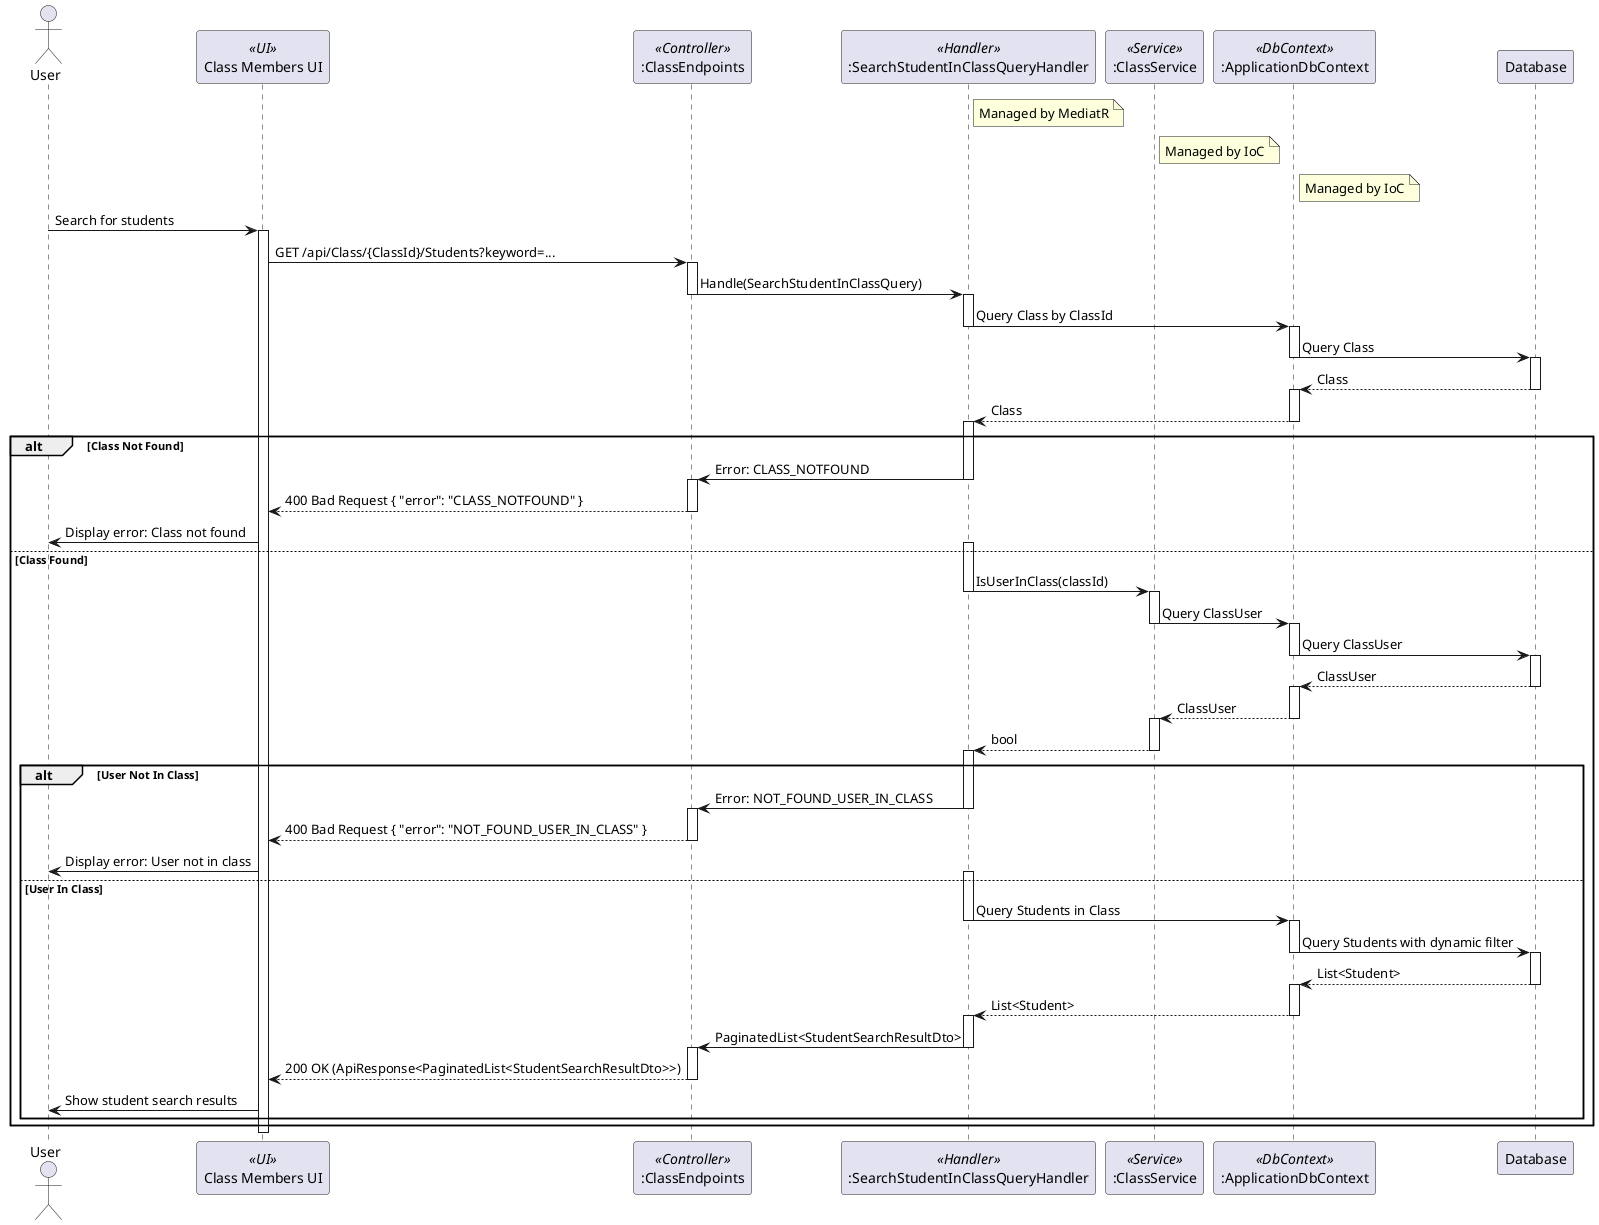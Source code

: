 @startuml
actor User
participant "Class Members UI" as UI <<UI>>
participant ":ClassEndpoints" as ClassEndpoints <<Controller>>
participant ":SearchStudentInClassQueryHandler" as SearchStudentInClassQueryHandler <<Handler>>
participant ":ClassService" as ClassService <<Service>>
participant ":ApplicationDbContext" as ApplicationDbContext <<DbContext>>
participant Database

note right of SearchStudentInClassQueryHandler
  Managed by MediatR
end note

note right of ClassService
  Managed by IoC
end note

note right of ApplicationDbContext
  Managed by IoC
end note

User -> UI : Search for students
activate UI
UI -> ClassEndpoints : GET /api/Class/{ClassId}/Students?keyword=...
activate ClassEndpoints
ClassEndpoints -> SearchStudentInClassQueryHandler : Handle(SearchStudentInClassQuery)
deactivate ClassEndpoints
activate SearchStudentInClassQueryHandler
SearchStudentInClassQueryHandler -> ApplicationDbContext : Query Class by ClassId
deactivate SearchStudentInClassQueryHandler
activate ApplicationDbContext
ApplicationDbContext -> Database : Query Class
deactivate ApplicationDbContext
activate Database
Database --> ApplicationDbContext : Class
deactivate Database
activate ApplicationDbContext
ApplicationDbContext --> SearchStudentInClassQueryHandler : Class
deactivate ApplicationDbContext
activate SearchStudentInClassQueryHandler
alt Class Not Found
    SearchStudentInClassQueryHandler -> ClassEndpoints : Error: CLASS_NOTFOUND
    deactivate SearchStudentInClassQueryHandler
    activate ClassEndpoints
    ClassEndpoints --> UI : 400 Bad Request { "error": "CLASS_NOTFOUND" }
    deactivate ClassEndpoints
    UI -> User : Display error: Class not found
else Class Found
    activate SearchStudentInClassQueryHandler
    SearchStudentInClassQueryHandler -> ClassService : IsUserInClass(classId)
    deactivate SearchStudentInClassQueryHandler
    activate ClassService
    ClassService -> ApplicationDbContext : Query ClassUser
    deactivate ClassService
    activate ApplicationDbContext
    ApplicationDbContext -> Database : Query ClassUser
    deactivate ApplicationDbContext
    activate Database
    Database --> ApplicationDbContext : ClassUser
    deactivate Database
    activate ApplicationDbContext
    ApplicationDbContext --> ClassService : ClassUser
    deactivate ApplicationDbContext
    activate ClassService
    ClassService --> SearchStudentInClassQueryHandler : bool
    deactivate ClassService
    activate SearchStudentInClassQueryHandler
    alt User Not In Class
        SearchStudentInClassQueryHandler -> ClassEndpoints : Error: NOT_FOUND_USER_IN_CLASS
        deactivate SearchStudentInClassQueryHandler
        activate ClassEndpoints
        ClassEndpoints --> UI : 400 Bad Request { "error": "NOT_FOUND_USER_IN_CLASS" }
        deactivate ClassEndpoints
        UI -> User : Display error: User not in class
    else User In Class
        activate SearchStudentInClassQueryHandler
        SearchStudentInClassQueryHandler -> ApplicationDbContext : Query Students in Class
        deactivate SearchStudentInClassQueryHandler
        activate ApplicationDbContext
                ApplicationDbContext -> Database : Query Students with dynamic filter
                deactivate ApplicationDbContext
                activate Database
                Database --> ApplicationDbContext : List<Student>
                deactivate Database
                activate ApplicationDbContext
                ApplicationDbContext --> SearchStudentInClassQueryHandler : List<Student>
        deactivate ApplicationDbContext
        activate SearchStudentInClassQueryHandler
        SearchStudentInClassQueryHandler -> ClassEndpoints : PaginatedList<StudentSearchResultDto>
        deactivate SearchStudentInClassQueryHandler
        activate ClassEndpoints
        ClassEndpoints --> UI : 200 OK (ApiResponse<PaginatedList<StudentSearchResultDto>>)
        deactivate ClassEndpoints
        UI -> User : Show student search results
    end
end
deactivate UI

@enduml